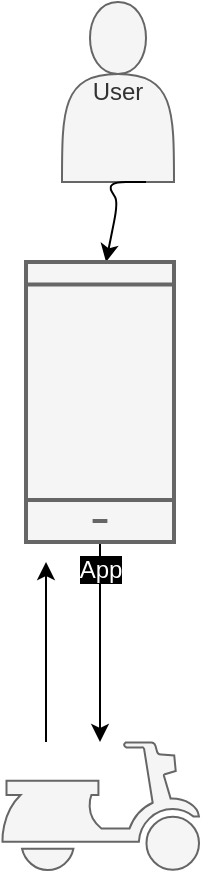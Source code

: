 <mxfile>
    <diagram id="d_w5rV-NfrRZ8o_9Jghr" name="Page-1">
        <mxGraphModel dx="562" dy="546" grid="1" gridSize="10" guides="1" tooltips="1" connect="1" arrows="1" fold="1" page="1" pageScale="1" pageWidth="827" pageHeight="1169" math="0" shadow="0">
            <root>
                <mxCell id="0"/>
                <mxCell id="1" parent="0"/>
                <mxCell id="2" value="User" style="shape=actor;whiteSpace=wrap;html=1;fillColor=#f5f5f5;fontColor=#333333;strokeColor=#666666;" parent="1" vertex="1">
                    <mxGeometry x="358" y="10" width="56" height="90" as="geometry"/>
                </mxCell>
                <mxCell id="8" value="" style="edgeStyle=none;html=1;fontColor=#FFFFFF;exitX=0.75;exitY=1;exitDx=0;exitDy=0;" parent="1" source="2" edge="1">
                    <mxGeometry relative="1" as="geometry">
                        <mxPoint x="362" y="150" as="sourcePoint"/>
                        <mxPoint x="380" y="140" as="targetPoint"/>
                        <Array as="points">
                            <mxPoint x="380" y="100"/>
                            <mxPoint x="386" y="110"/>
                        </Array>
                    </mxGeometry>
                </mxCell>
                <mxCell id="13" value="" style="edgeStyle=none;html=1;fontColor=#FFFFFF;" parent="1" source="4" target="12" edge="1">
                    <mxGeometry relative="1" as="geometry"/>
                </mxCell>
                <mxCell id="4" value="&lt;font color=&quot;#ffffff&quot;&gt;&lt;span style=&quot;background-color: rgb(0, 0, 0);&quot;&gt;App&lt;br&gt;&lt;/span&gt;&lt;/font&gt;" style="html=1;verticalLabelPosition=bottom;align=center;labelBackgroundColor=#ffffff;verticalAlign=top;strokeWidth=2;strokeColor=#666666;shadow=0;dashed=0;shape=mxgraph.ios7.icons.smartphone;fillColor=#f5f5f5;fontColor=#333333;" parent="1" vertex="1">
                    <mxGeometry x="340" y="140" width="74" height="140" as="geometry"/>
                </mxCell>
                <mxCell id="12" value="" style="shape=mxgraph.signs.transportation.scooter;html=1;pointerEvents=1;fillColor=#f5f5f5;strokeColor=#666666;verticalLabelPosition=bottom;verticalAlign=top;align=center;labelBackgroundColor=#000000;fontColor=#333333;" parent="1" vertex="1">
                    <mxGeometry x="327.5" y="380" width="99" height="64" as="geometry"/>
                </mxCell>
                <mxCell id="5-xI04ervXZuIcbFk3A--14" value="" style="edgeStyle=none;html=1;fontColor=#FFFFFF;" edge="1" parent="1">
                    <mxGeometry relative="1" as="geometry">
                        <mxPoint x="350" y="380" as="sourcePoint"/>
                        <mxPoint x="350" y="290" as="targetPoint"/>
                        <Array as="points">
                            <mxPoint x="350" y="330"/>
                        </Array>
                    </mxGeometry>
                </mxCell>
            </root>
        </mxGraphModel>
    </diagram>
    <diagram id="eBhVT6MQvBLFBBdJ89SQ" name="Page-2">
        <mxGraphModel dx="562" dy="546" grid="1" gridSize="10" guides="1" tooltips="1" connect="1" arrows="1" fold="1" page="1" pageScale="1" pageWidth="827" pageHeight="1169" math="0" shadow="0">
            <root>
                <mxCell id="0"/>
                <mxCell id="1" parent="0"/>
                <mxCell id="kDXX9C51jfJgyZLU-Uc5-1" value="USER&lt;br&gt;&lt;span style=&quot;&quot;&gt;&lt;br&gt;&lt;/span&gt;&lt;br&gt;&lt;ul&gt;&lt;li&gt;&lt;b&gt;USERNAME&lt;/b&gt;&lt;/li&gt;&lt;li&gt;&lt;b&gt;PASSWORD&lt;/b&gt;&lt;/li&gt;&lt;li&gt;&lt;b&gt;AGE&lt;/b&gt;&lt;/li&gt;&lt;li&gt;&lt;b&gt;LOGGEDIN?&lt;/b&gt;&lt;/li&gt;&lt;/ul&gt;&lt;div&gt;&lt;b&gt;&lt;br&gt;&lt;/b&gt;&lt;/div&gt;&lt;div&gt;&lt;b&gt;&lt;br&gt;&lt;/b&gt;&lt;/div&gt;&lt;div&gt;&lt;ol&gt;&lt;li&gt;login(password)&lt;/li&gt;&lt;ol&gt;&lt;li&gt;if incorrect throw exception&lt;/li&gt;&lt;li&gt;logout()&lt;/li&gt;&lt;/ol&gt;&lt;/ol&gt;&lt;/div&gt;" style="whiteSpace=wrap;html=1;fontColor=#FFFFFF;align=center;gradientColor=none;labelPosition=center;verticalLabelPosition=middle;verticalAlign=top;labelBorderColor=none;labelBackgroundColor=none;horizontal=1;" parent="1" vertex="1">
                    <mxGeometry x="30" y="50" width="220" height="490" as="geometry"/>
                </mxCell>
                <mxCell id="kDXX9C51jfJgyZLU-Uc5-3" value="Scooter&lt;br&gt;&lt;ul&gt;&lt;li&gt;station&lt;/li&gt;&lt;li&gt;user&lt;/li&gt;&lt;li&gt;serial&lt;/li&gt;&lt;li&gt;nextSerial&lt;/li&gt;&lt;li&gt;charge&lt;/li&gt;&lt;li&gt;isBroken?&lt;/li&gt;&lt;/ul&gt;&lt;div&gt;&lt;br&gt;&lt;/div&gt;&lt;div&gt;&lt;br&gt;&lt;/div&gt;&lt;div&gt;&lt;ol&gt;&lt;li&gt;rent()&lt;/li&gt;&lt;li&gt;dock(station)&lt;/li&gt;&lt;li&gt;recharge()&lt;/li&gt;&lt;li&gt;requestRepair()&lt;/li&gt;&lt;/ol&gt;&lt;/div&gt;" style="whiteSpace=wrap;html=1;fontColor=#FFFFFF;align=center;verticalAlign=top;" parent="1" vertex="1">
                    <mxGeometry x="570" y="50" width="210" height="500" as="geometry"/>
                </mxCell>
                <mxCell id="kDXX9C51jfJgyZLU-Uc5-4" value="ScooterApp&lt;br&gt;&lt;ul&gt;&lt;li&gt;stations&lt;/li&gt;&lt;li&gt;registeredUSers&lt;/li&gt;&lt;/ul&gt;&lt;div&gt;&lt;div&gt;&lt;br&gt;&lt;/div&gt;&lt;/div&gt;&lt;div&gt;&lt;ol&gt;&lt;li&gt;&lt;b&gt;registerUser(username, password, age)&lt;/b&gt;&lt;/li&gt;&lt;li&gt;&lt;b&gt;loginUser(username, password)&lt;/b&gt;&lt;/li&gt;&lt;li&gt;&lt;b&gt;logoutUser(username)&lt;/b&gt;&lt;/li&gt;&lt;li&gt;&lt;b&gt;createScooter(station)&lt;/b&gt;&lt;/li&gt;&lt;li&gt;&lt;b&gt;dockScooter(scooter, station)&lt;/b&gt;&lt;/li&gt;&lt;li&gt;&lt;b&gt;rentScooter(scooter, user)&lt;/b&gt;&lt;/li&gt;&lt;li&gt;&lt;b&gt;print()&lt;/b&gt;&lt;/li&gt;&lt;/ol&gt;&lt;/div&gt;" style="whiteSpace=wrap;html=1;fontColor=#FFFFFF;align=center;verticalAlign=top;" parent="1" vertex="1">
                    <mxGeometry x="300" y="50" width="209" height="490" as="geometry"/>
                </mxCell>
            </root>
        </mxGraphModel>
    </diagram>
    <diagram id="MV4-TvFuVz5mQ17ciEpu" name="Page-3">
        <mxGraphModel dx="562" dy="546" grid="1" gridSize="10" guides="1" tooltips="1" connect="1" arrows="1" fold="1" page="1" pageScale="1" pageWidth="827" pageHeight="1169" math="0" shadow="0">
            <root>
                <mxCell id="0"/>
                <mxCell id="1" parent="0"/>
                <mxCell id="-cnWzm2_qHWM7zVBc60b-3" value="Users" style="rounded=0;whiteSpace=wrap;html=1;labelBackgroundColor=#9E6767;fontColor=#FFFFFF;align=right;" parent="1" vertex="1">
                    <mxGeometry x="40" y="40" width="170" height="80" as="geometry"/>
                </mxCell>
                <mxCell id="-cnWzm2_qHWM7zVBc60b-4" value="" style="shape=umlActor;verticalLabelPosition=bottom;verticalAlign=top;html=1;outlineConnect=0;labelBackgroundColor=#9E6767;fontColor=#FFFFFF;" parent="1" vertex="1">
                    <mxGeometry x="60" y="60" width="20" height="40" as="geometry"/>
                </mxCell>
                <mxCell id="-cnWzm2_qHWM7zVBc60b-5" value="Scooter" style="rounded=0;whiteSpace=wrap;html=1;labelBackgroundColor=#9E6767;fontColor=#FFFFFF;align=right;" parent="1" vertex="1">
                    <mxGeometry x="520" y="40" width="170" height="80" as="geometry"/>
                </mxCell>
                <mxCell id="-cnWzm2_qHWM7zVBc60b-6" value="" style="shape=mxgraph.signs.transportation.scooter;html=1;pointerEvents=1;fillColor=#f5f5f5;strokeColor=#666666;verticalLabelPosition=bottom;verticalAlign=top;align=center;labelBackgroundColor=#9E6767;fontColor=#333333;movable=1;resizable=1;rotatable=1;deletable=1;editable=1;connectable=1;" parent="1" vertex="1">
                    <mxGeometry x="530" y="60" width="70" height="40" as="geometry"/>
                </mxCell>
                <mxCell id="-cnWzm2_qHWM7zVBc60b-7" value="App" style="rounded=0;whiteSpace=wrap;html=1;labelBackgroundColor=#9E6767;fontColor=#FFFFFF;align=right;" parent="1" vertex="1">
                    <mxGeometry x="280" y="40" width="170" height="80" as="geometry"/>
                </mxCell>
                <mxCell id="-cnWzm2_qHWM7zVBc60b-8" value="" style="verticalLabelPosition=bottom;html=1;verticalAlign=top;align=center;strokeColor=none;fillColor=#00BEF2;shape=mxgraph.azure.mobile;pointerEvents=1;labelBackgroundColor=#9E6767;fontColor=#FFFFFF;" parent="1" vertex="1">
                    <mxGeometry x="300" y="55" width="35" height="50" as="geometry"/>
                </mxCell>
                <mxCell id="-cnWzm2_qHWM7zVBc60b-11" value="" style="endArrow=none;dashed=1;html=1;fontColor=#FFFFFF;" parent="1" edge="1">
                    <mxGeometry width="50" height="50" relative="1" as="geometry">
                        <mxPoint x="120" y="670" as="sourcePoint"/>
                        <mxPoint x="120" y="130" as="targetPoint"/>
                    </mxGeometry>
                </mxCell>
                <mxCell id="-cnWzm2_qHWM7zVBc60b-13" value="" style="endArrow=none;dashed=1;html=1;fontColor=#FFFFFF;" parent="1" edge="1">
                    <mxGeometry width="50" height="50" relative="1" as="geometry">
                        <mxPoint x="364.5" y="660" as="sourcePoint"/>
                        <mxPoint x="364.5" y="120" as="targetPoint"/>
                    </mxGeometry>
                </mxCell>
                <mxCell id="-cnWzm2_qHWM7zVBc60b-14" value="" style="endArrow=none;dashed=1;html=1;fontColor=#FFFFFF;" parent="1" edge="1">
                    <mxGeometry width="50" height="50" relative="1" as="geometry">
                        <mxPoint x="600" y="670" as="sourcePoint"/>
                        <mxPoint x="600" y="130" as="targetPoint"/>
                    </mxGeometry>
                </mxCell>
            </root>
        </mxGraphModel>
    </diagram>
</mxfile>